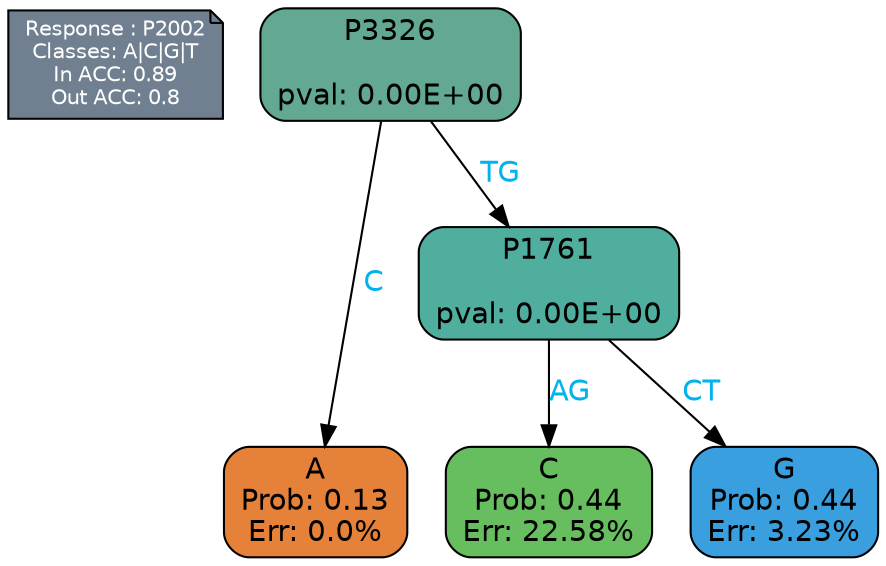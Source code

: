 digraph Tree {
node [shape=box, style="filled, rounded", color="black", fontname=helvetica] ;
graph [ranksep=equally, splines=polylines, bgcolor=transparent, dpi=600] ;
edge [fontname=helvetica] ;
LEGEND [label="Response : P2002
Classes: A|C|G|T
In ACC: 0.89
Out ACC: 0.8
",shape=note,align=left,style=filled,fillcolor="slategray",fontcolor="white",fontsize=10];1 [label="P3326

pval: 0.00E+00", fillcolor="#63a892"] ;
2 [label="A
Prob: 0.13
Err: 0.0%", fillcolor="#e58139"] ;
3 [label="P1761

pval: 0.00E+00", fillcolor="#50ae9f"] ;
4 [label="C
Prob: 0.44
Err: 22.58%", fillcolor="#67be5f"] ;
5 [label="G
Prob: 0.44
Err: 3.23%", fillcolor="#399fdf"] ;
1 -> 2 [label="C",fontcolor=deepskyblue2] ;
1 -> 3 [label="TG",fontcolor=deepskyblue2] ;
3 -> 4 [label="AG",fontcolor=deepskyblue2] ;
3 -> 5 [label="CT",fontcolor=deepskyblue2] ;
{rank = same; 2;4;5;}{rank = same; LEGEND;1;}}